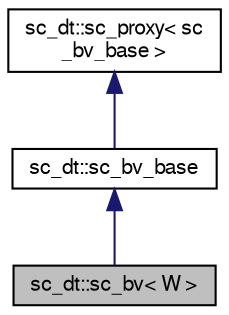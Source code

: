 digraph "sc_dt::sc_bv&lt; W &gt;"
{
  edge [fontname="FreeSans",fontsize="10",labelfontname="FreeSans",labelfontsize="10"];
  node [fontname="FreeSans",fontsize="10",shape=record];
  Node3 [label="sc_dt::sc_bv\< W \>",height=0.2,width=0.4,color="black", fillcolor="grey75", style="filled", fontcolor="black"];
  Node4 -> Node3 [dir="back",color="midnightblue",fontsize="10",style="solid",fontname="FreeSans"];
  Node4 [label="sc_dt::sc_bv_base",height=0.2,width=0.4,color="black", fillcolor="white", style="filled",URL="$a01428.html"];
  Node5 -> Node4 [dir="back",color="midnightblue",fontsize="10",style="solid",fontname="FreeSans"];
  Node5 [label="sc_dt::sc_proxy\< sc\l_bv_base \>",height=0.2,width=0.4,color="black", fillcolor="white", style="filled",URL="$a01444.html"];
}
